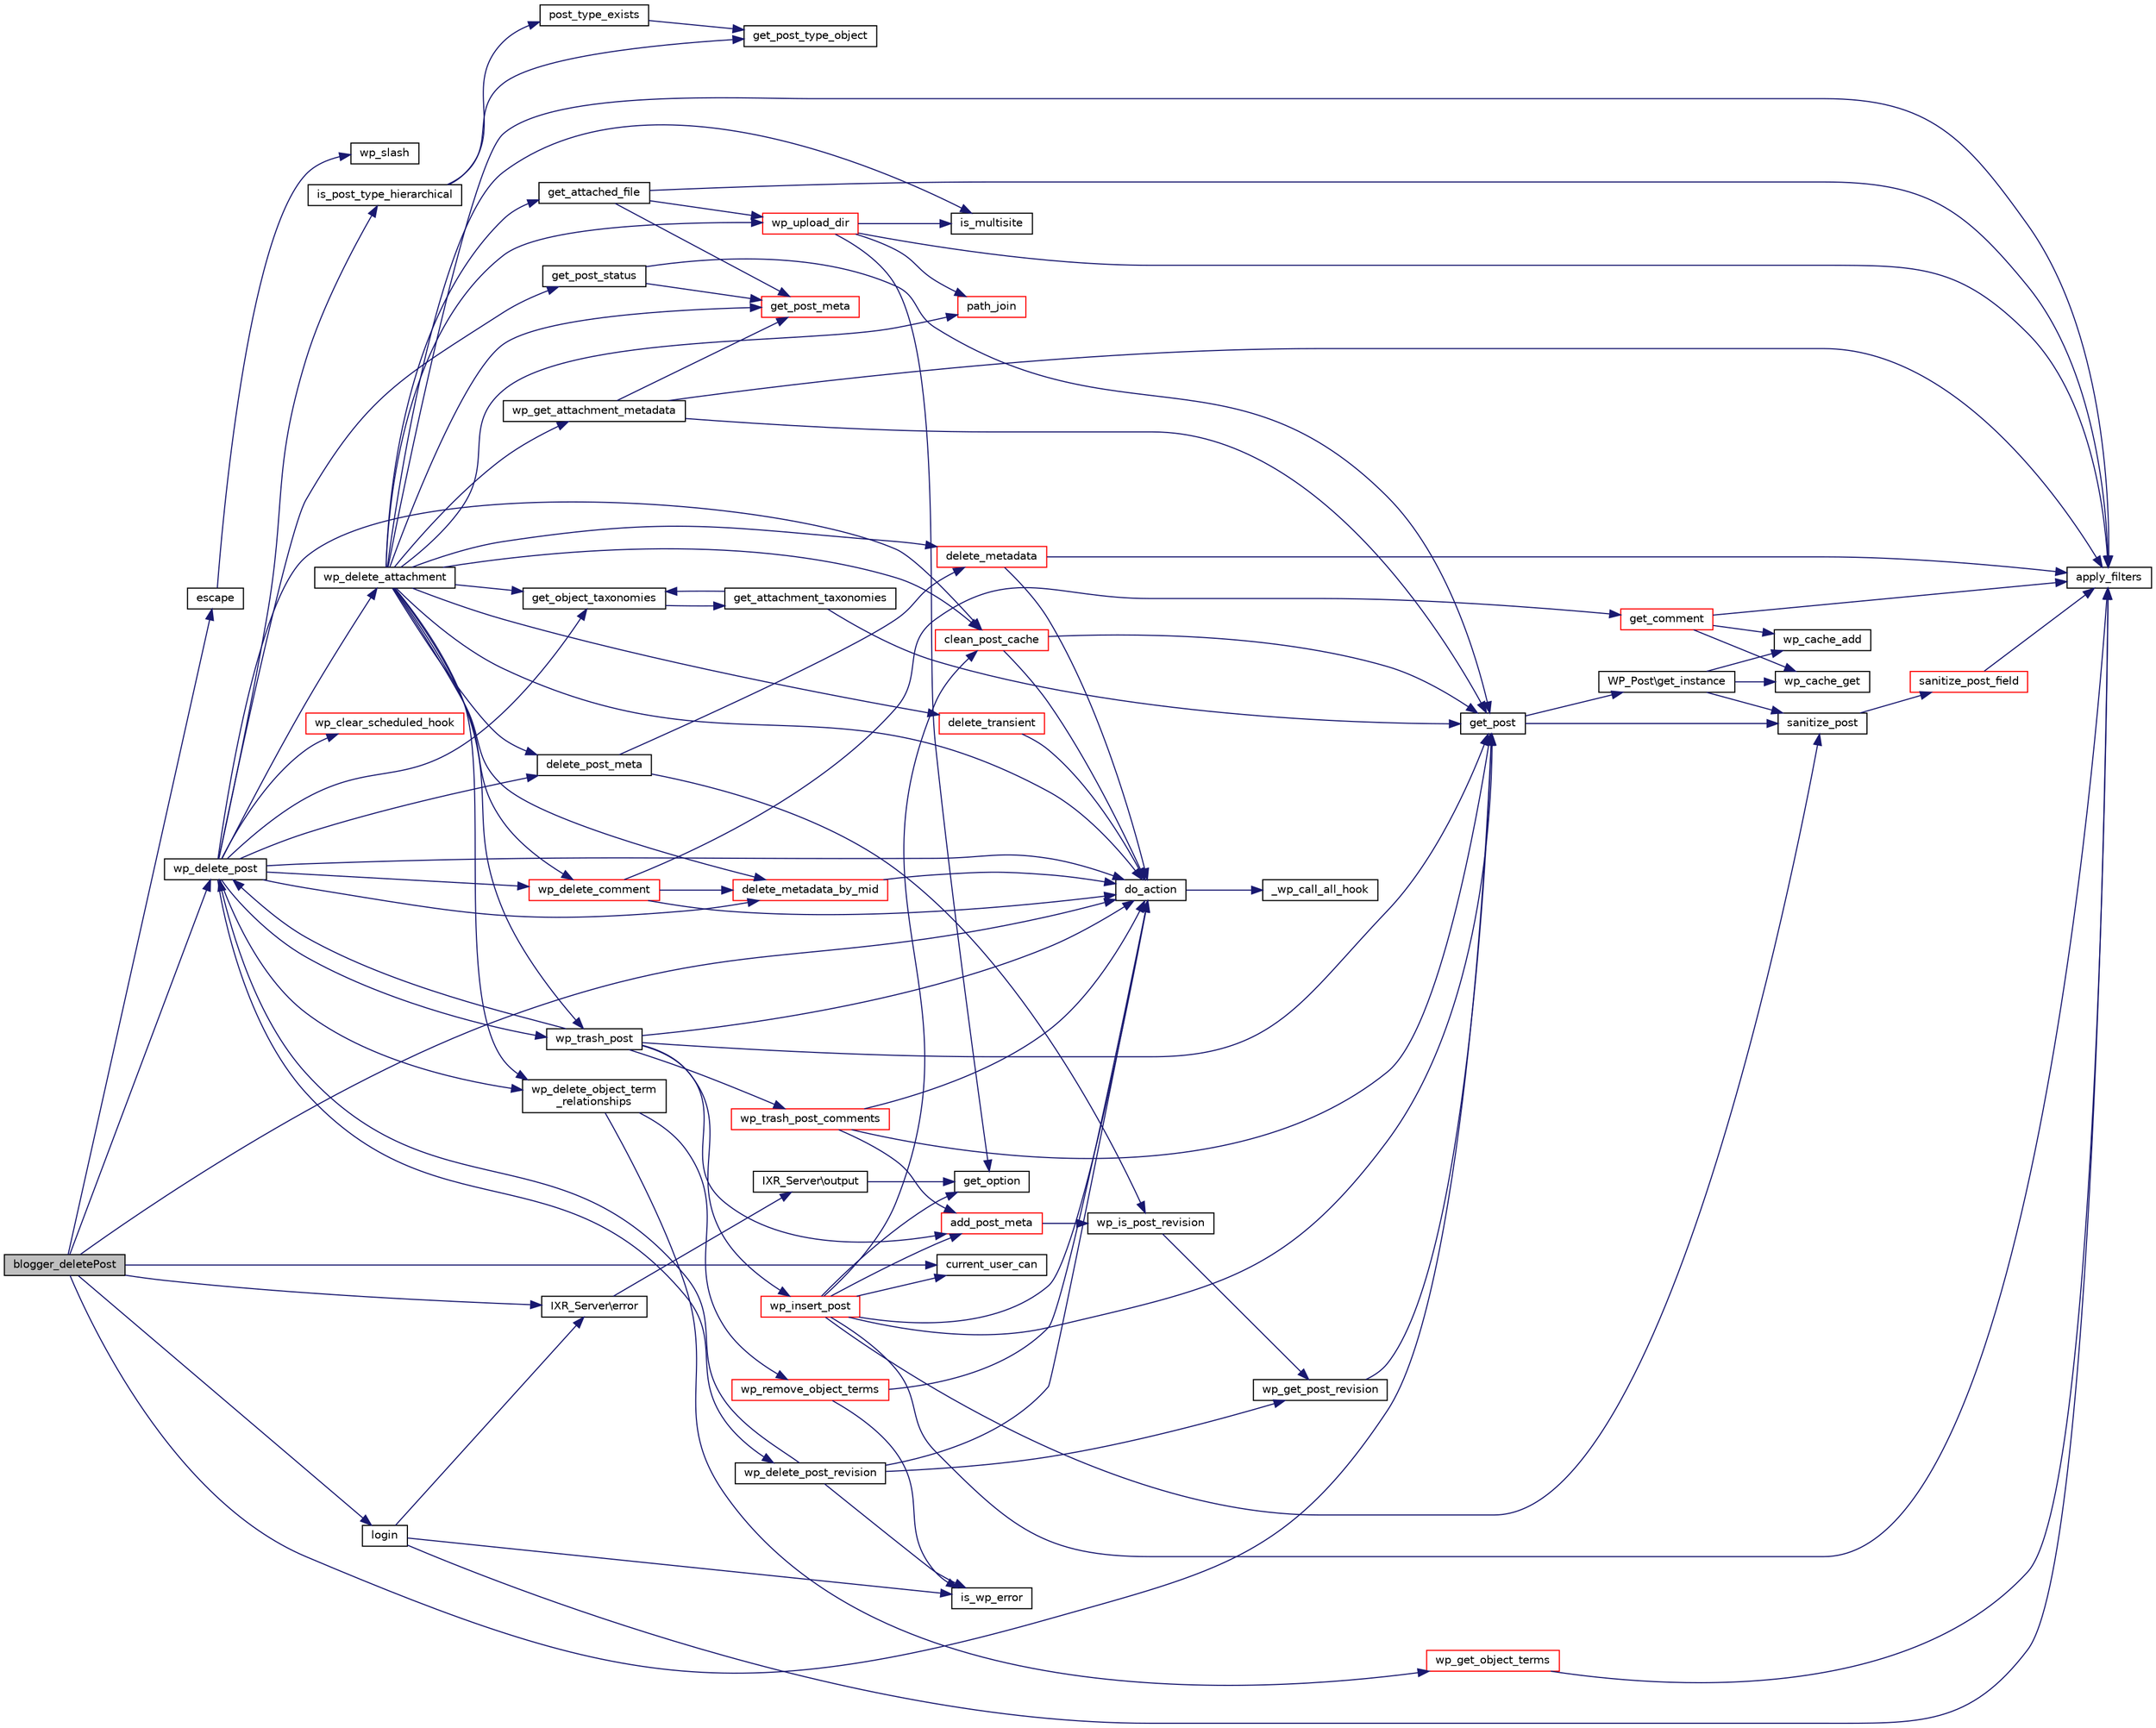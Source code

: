 digraph "blogger_deletePost"
{
  edge [fontname="Helvetica",fontsize="10",labelfontname="Helvetica",labelfontsize="10"];
  node [fontname="Helvetica",fontsize="10",shape=record];
  rankdir="LR";
  Node1 [label="blogger_deletePost",height=0.2,width=0.4,color="black", fillcolor="grey75", style="filled", fontcolor="black"];
  Node1 -> Node2 [color="midnightblue",fontsize="10",style="solid",fontname="Helvetica"];
  Node2 [label="escape",height=0.2,width=0.4,color="black", fillcolor="white", style="filled",URL="$classwp__xmlrpc__server.html#a63816d507f93588425abb61186129cc7"];
  Node2 -> Node3 [color="midnightblue",fontsize="10",style="solid",fontname="Helvetica"];
  Node3 [label="wp_slash",height=0.2,width=0.4,color="black", fillcolor="white", style="filled",URL="$formatting_8php.html#aa5eab0fce35c72689998f801b8fc7dfe"];
  Node1 -> Node4 [color="midnightblue",fontsize="10",style="solid",fontname="Helvetica"];
  Node4 [label="login",height=0.2,width=0.4,color="black", fillcolor="white", style="filled",URL="$classwp__xmlrpc__server.html#ad870c94a5775868891f6c50b9818d627"];
  Node4 -> Node5 [color="midnightblue",fontsize="10",style="solid",fontname="Helvetica"];
  Node5 [label="apply_filters",height=0.2,width=0.4,color="black", fillcolor="white", style="filled",URL="$load-scripts_8php.html#a54639394aa645a2277ea41f3cbd23247"];
  Node4 -> Node6 [color="midnightblue",fontsize="10",style="solid",fontname="Helvetica"];
  Node6 [label="IXR_Server\\error",height=0.2,width=0.4,color="black", fillcolor="white", style="filled",URL="$class_i_x_r___server.html#ab1bf1e04adffd0d87191b7234a18295c"];
  Node6 -> Node7 [color="midnightblue",fontsize="10",style="solid",fontname="Helvetica"];
  Node7 [label="IXR_Server\\output",height=0.2,width=0.4,color="black", fillcolor="white", style="filled",URL="$class_i_x_r___server.html#ab0ea2cdad4a5c3a60042c570e971329c"];
  Node7 -> Node8 [color="midnightblue",fontsize="10",style="solid",fontname="Helvetica"];
  Node8 [label="get_option",height=0.2,width=0.4,color="black", fillcolor="white", style="filled",URL="$load-scripts_8php.html#aaf1220eff85fdd291725eabf743b2ed3"];
  Node4 -> Node9 [color="midnightblue",fontsize="10",style="solid",fontname="Helvetica"];
  Node9 [label="is_wp_error",height=0.2,width=0.4,color="black", fillcolor="white", style="filled",URL="$class-wp-error_8php.html#a741b5ec807dbba8d2a0851e32e7d926c"];
  Node1 -> Node6 [color="midnightblue",fontsize="10",style="solid",fontname="Helvetica"];
  Node1 -> Node10 [color="midnightblue",fontsize="10",style="solid",fontname="Helvetica"];
  Node10 [label="do_action",height=0.2,width=0.4,color="black", fillcolor="white", style="filled",URL="$wp-includes_2plugin_8php.html#aed75045b0b4572e55462b37b063a77cc"];
  Node10 -> Node11 [color="midnightblue",fontsize="10",style="solid",fontname="Helvetica"];
  Node11 [label="_wp_call_all_hook",height=0.2,width=0.4,color="black", fillcolor="white", style="filled",URL="$wp-includes_2plugin_8php.html#af891e88ab346a2da31111facfcf6b2cf"];
  Node1 -> Node12 [color="midnightblue",fontsize="10",style="solid",fontname="Helvetica"];
  Node12 [label="get_post",height=0.2,width=0.4,color="black", fillcolor="white", style="filled",URL="$wp-includes_2post_8php.html#a39e30b5bbefa3b21d828591673150b89"];
  Node12 -> Node13 [color="midnightblue",fontsize="10",style="solid",fontname="Helvetica"];
  Node13 [label="sanitize_post",height=0.2,width=0.4,color="black", fillcolor="white", style="filled",URL="$wp-includes_2post_8php.html#a8eebee8e7e751c84f75b5d4da365438c"];
  Node13 -> Node14 [color="midnightblue",fontsize="10",style="solid",fontname="Helvetica"];
  Node14 [label="sanitize_post_field",height=0.2,width=0.4,color="red", fillcolor="white", style="filled",URL="$wp-includes_2post_8php.html#addfb1c1acdc2e6b318105d1ebb537ce8"];
  Node14 -> Node5 [color="midnightblue",fontsize="10",style="solid",fontname="Helvetica"];
  Node12 -> Node15 [color="midnightblue",fontsize="10",style="solid",fontname="Helvetica"];
  Node15 [label="WP_Post\\get_instance",height=0.2,width=0.4,color="black", fillcolor="white", style="filled",URL="$class_w_p___post.html#aaa48c3381efbd06826faee0b4cd5ba36"];
  Node15 -> Node16 [color="midnightblue",fontsize="10",style="solid",fontname="Helvetica"];
  Node16 [label="wp_cache_get",height=0.2,width=0.4,color="black", fillcolor="white", style="filled",URL="$cache_8php.html#a52d28494b9cb573cc6e70fb1443bc0d9"];
  Node15 -> Node13 [color="midnightblue",fontsize="10",style="solid",fontname="Helvetica"];
  Node15 -> Node17 [color="midnightblue",fontsize="10",style="solid",fontname="Helvetica"];
  Node17 [label="wp_cache_add",height=0.2,width=0.4,color="black", fillcolor="white", style="filled",URL="$cache_8php.html#ac8a445bf911474acff976c696058ec1a"];
  Node1 -> Node18 [color="midnightblue",fontsize="10",style="solid",fontname="Helvetica"];
  Node18 [label="current_user_can",height=0.2,width=0.4,color="black", fillcolor="white", style="filled",URL="$capabilities_8php.html#a3cea61656956bc24826e04276a5847fc"];
  Node1 -> Node19 [color="midnightblue",fontsize="10",style="solid",fontname="Helvetica"];
  Node19 [label="wp_delete_post",height=0.2,width=0.4,color="black", fillcolor="white", style="filled",URL="$wp-includes_2post_8php.html#affbeae076f02be4fd44a2019f39a6928"];
  Node19 -> Node20 [color="midnightblue",fontsize="10",style="solid",fontname="Helvetica"];
  Node20 [label="get_post_status",height=0.2,width=0.4,color="black", fillcolor="white", style="filled",URL="$wp-includes_2post_8php.html#a98737d92a96de54534562fb6f707f25c"];
  Node20 -> Node12 [color="midnightblue",fontsize="10",style="solid",fontname="Helvetica"];
  Node20 -> Node21 [color="midnightblue",fontsize="10",style="solid",fontname="Helvetica"];
  Node21 [label="get_post_meta",height=0.2,width=0.4,color="red", fillcolor="white", style="filled",URL="$wp-includes_2post_8php.html#a5ac8d9eefeeb2ac8b45650a335971b81"];
  Node19 -> Node22 [color="midnightblue",fontsize="10",style="solid",fontname="Helvetica"];
  Node22 [label="wp_trash_post",height=0.2,width=0.4,color="black", fillcolor="white", style="filled",URL="$wp-includes_2post_8php.html#a4d499fa89c9cb5fb7f3bea60c2368c37"];
  Node22 -> Node19 [color="midnightblue",fontsize="10",style="solid",fontname="Helvetica"];
  Node22 -> Node12 [color="midnightblue",fontsize="10",style="solid",fontname="Helvetica"];
  Node22 -> Node10 [color="midnightblue",fontsize="10",style="solid",fontname="Helvetica"];
  Node22 -> Node23 [color="midnightblue",fontsize="10",style="solid",fontname="Helvetica"];
  Node23 [label="add_post_meta",height=0.2,width=0.4,color="red", fillcolor="white", style="filled",URL="$wp-includes_2post_8php.html#abde221cb7b8ad0a247496ce2a3c0e68e"];
  Node23 -> Node24 [color="midnightblue",fontsize="10",style="solid",fontname="Helvetica"];
  Node24 [label="wp_is_post_revision",height=0.2,width=0.4,color="black", fillcolor="white", style="filled",URL="$wp-includes_2revision_8php.html#a700214c190eec741ced5d495e4640aa9"];
  Node24 -> Node25 [color="midnightblue",fontsize="10",style="solid",fontname="Helvetica"];
  Node25 [label="wp_get_post_revision",height=0.2,width=0.4,color="black", fillcolor="white", style="filled",URL="$wp-includes_2revision_8php.html#a9ecc59d15b04a123bdb3a0f9c178ada5"];
  Node25 -> Node12 [color="midnightblue",fontsize="10",style="solid",fontname="Helvetica"];
  Node22 -> Node26 [color="midnightblue",fontsize="10",style="solid",fontname="Helvetica"];
  Node26 [label="wp_insert_post",height=0.2,width=0.4,color="red", fillcolor="white", style="filled",URL="$wp-includes_2post_8php.html#abe56ec86f0cf7c5048f82f3d593cccd3"];
  Node26 -> Node8 [color="midnightblue",fontsize="10",style="solid",fontname="Helvetica"];
  Node26 -> Node13 [color="midnightblue",fontsize="10",style="solid",fontname="Helvetica"];
  Node26 -> Node12 [color="midnightblue",fontsize="10",style="solid",fontname="Helvetica"];
  Node26 -> Node5 [color="midnightblue",fontsize="10",style="solid",fontname="Helvetica"];
  Node26 -> Node18 [color="midnightblue",fontsize="10",style="solid",fontname="Helvetica"];
  Node26 -> Node10 [color="midnightblue",fontsize="10",style="solid",fontname="Helvetica"];
  Node26 -> Node23 [color="midnightblue",fontsize="10",style="solid",fontname="Helvetica"];
  Node26 -> Node27 [color="midnightblue",fontsize="10",style="solid",fontname="Helvetica"];
  Node27 [label="clean_post_cache",height=0.2,width=0.4,color="red", fillcolor="white", style="filled",URL="$wp-includes_2post_8php.html#ad7ce8863b0c3c4b610ac6ae8d0b8121f"];
  Node27 -> Node12 [color="midnightblue",fontsize="10",style="solid",fontname="Helvetica"];
  Node27 -> Node10 [color="midnightblue",fontsize="10",style="solid",fontname="Helvetica"];
  Node22 -> Node28 [color="midnightblue",fontsize="10",style="solid",fontname="Helvetica"];
  Node28 [label="wp_trash_post_comments",height=0.2,width=0.4,color="red", fillcolor="white", style="filled",URL="$wp-includes_2post_8php.html#a95126ce095aa8a3d34777e2c99ecb470"];
  Node28 -> Node12 [color="midnightblue",fontsize="10",style="solid",fontname="Helvetica"];
  Node28 -> Node10 [color="midnightblue",fontsize="10",style="solid",fontname="Helvetica"];
  Node28 -> Node23 [color="midnightblue",fontsize="10",style="solid",fontname="Helvetica"];
  Node19 -> Node29 [color="midnightblue",fontsize="10",style="solid",fontname="Helvetica"];
  Node29 [label="wp_delete_attachment",height=0.2,width=0.4,color="black", fillcolor="white", style="filled",URL="$wp-includes_2post_8php.html#a353f54ac06d8c38c531a97637d0cb164"];
  Node29 -> Node22 [color="midnightblue",fontsize="10",style="solid",fontname="Helvetica"];
  Node29 -> Node30 [color="midnightblue",fontsize="10",style="solid",fontname="Helvetica"];
  Node30 [label="delete_post_meta",height=0.2,width=0.4,color="black", fillcolor="white", style="filled",URL="$wp-includes_2post_8php.html#a138c55d0c3508741575e1f3fad256f65"];
  Node30 -> Node24 [color="midnightblue",fontsize="10",style="solid",fontname="Helvetica"];
  Node30 -> Node31 [color="midnightblue",fontsize="10",style="solid",fontname="Helvetica"];
  Node31 [label="delete_metadata",height=0.2,width=0.4,color="red", fillcolor="white", style="filled",URL="$meta_8php.html#ad0369e71d632895be530f5693855ec95"];
  Node31 -> Node5 [color="midnightblue",fontsize="10",style="solid",fontname="Helvetica"];
  Node31 -> Node10 [color="midnightblue",fontsize="10",style="solid",fontname="Helvetica"];
  Node29 -> Node32 [color="midnightblue",fontsize="10",style="solid",fontname="Helvetica"];
  Node32 [label="wp_get_attachment_metadata",height=0.2,width=0.4,color="black", fillcolor="white", style="filled",URL="$wp-includes_2post_8php.html#a08a3d66142c2d31d6fdb95b1efac7185"];
  Node32 -> Node12 [color="midnightblue",fontsize="10",style="solid",fontname="Helvetica"];
  Node32 -> Node21 [color="midnightblue",fontsize="10",style="solid",fontname="Helvetica"];
  Node32 -> Node5 [color="midnightblue",fontsize="10",style="solid",fontname="Helvetica"];
  Node29 -> Node21 [color="midnightblue",fontsize="10",style="solid",fontname="Helvetica"];
  Node29 -> Node33 [color="midnightblue",fontsize="10",style="solid",fontname="Helvetica"];
  Node33 [label="get_attached_file",height=0.2,width=0.4,color="black", fillcolor="white", style="filled",URL="$wp-includes_2post_8php.html#a2fbf261bc95d1c62b001c630e19c07d8"];
  Node33 -> Node21 [color="midnightblue",fontsize="10",style="solid",fontname="Helvetica"];
  Node33 -> Node34 [color="midnightblue",fontsize="10",style="solid",fontname="Helvetica"];
  Node34 [label="wp_upload_dir",height=0.2,width=0.4,color="red", fillcolor="white", style="filled",URL="$wp-includes_2functions_8php.html#a56ac642deeb8d6695877aade6e77ee62"];
  Node34 -> Node8 [color="midnightblue",fontsize="10",style="solid",fontname="Helvetica"];
  Node34 -> Node35 [color="midnightblue",fontsize="10",style="solid",fontname="Helvetica"];
  Node35 [label="path_join",height=0.2,width=0.4,color="red", fillcolor="white", style="filled",URL="$wp-includes_2functions_8php.html#a8a71f9902193fd3868160d28e04027c8"];
  Node34 -> Node36 [color="midnightblue",fontsize="10",style="solid",fontname="Helvetica"];
  Node36 [label="is_multisite",height=0.2,width=0.4,color="black", fillcolor="white", style="filled",URL="$load_8php.html#a72e5386fcd7a5ce7526d208d0b03a0af"];
  Node34 -> Node5 [color="midnightblue",fontsize="10",style="solid",fontname="Helvetica"];
  Node33 -> Node5 [color="midnightblue",fontsize="10",style="solid",fontname="Helvetica"];
  Node29 -> Node36 [color="midnightblue",fontsize="10",style="solid",fontname="Helvetica"];
  Node29 -> Node37 [color="midnightblue",fontsize="10",style="solid",fontname="Helvetica"];
  Node37 [label="delete_transient",height=0.2,width=0.4,color="red", fillcolor="white", style="filled",URL="$option_8php.html#a5f714ed7fb1ec27740c1e8a8e441b178"];
  Node37 -> Node10 [color="midnightblue",fontsize="10",style="solid",fontname="Helvetica"];
  Node29 -> Node10 [color="midnightblue",fontsize="10",style="solid",fontname="Helvetica"];
  Node29 -> Node38 [color="midnightblue",fontsize="10",style="solid",fontname="Helvetica"];
  Node38 [label="wp_delete_object_term\l_relationships",height=0.2,width=0.4,color="black", fillcolor="white", style="filled",URL="$wp-includes_2taxonomy_8php.html#a4a93ce68bc9575ba8b00e996fe5835ec"];
  Node38 -> Node39 [color="midnightblue",fontsize="10",style="solid",fontname="Helvetica"];
  Node39 [label="wp_get_object_terms",height=0.2,width=0.4,color="red", fillcolor="white", style="filled",URL="$wp-includes_2taxonomy_8php.html#a19f6a158be4230ff7cd638dfd435f7ef"];
  Node39 -> Node5 [color="midnightblue",fontsize="10",style="solid",fontname="Helvetica"];
  Node38 -> Node40 [color="midnightblue",fontsize="10",style="solid",fontname="Helvetica"];
  Node40 [label="wp_remove_object_terms",height=0.2,width=0.4,color="red", fillcolor="white", style="filled",URL="$wp-includes_2taxonomy_8php.html#af0172f970131af12f107ceb40b132df2"];
  Node40 -> Node9 [color="midnightblue",fontsize="10",style="solid",fontname="Helvetica"];
  Node40 -> Node10 [color="midnightblue",fontsize="10",style="solid",fontname="Helvetica"];
  Node29 -> Node41 [color="midnightblue",fontsize="10",style="solid",fontname="Helvetica"];
  Node41 [label="get_object_taxonomies",height=0.2,width=0.4,color="black", fillcolor="white", style="filled",URL="$wp-includes_2taxonomy_8php.html#aa3b28f1e1a36d4a0eed9202f6ef2f458"];
  Node41 -> Node42 [color="midnightblue",fontsize="10",style="solid",fontname="Helvetica"];
  Node42 [label="get_attachment_taxonomies",height=0.2,width=0.4,color="black", fillcolor="white", style="filled",URL="$wp-includes_2media_8php.html#abcaf611fb00f64c8c72ce37bb920a2e2"];
  Node42 -> Node12 [color="midnightblue",fontsize="10",style="solid",fontname="Helvetica"];
  Node42 -> Node41 [color="midnightblue",fontsize="10",style="solid",fontname="Helvetica"];
  Node29 -> Node31 [color="midnightblue",fontsize="10",style="solid",fontname="Helvetica"];
  Node29 -> Node43 [color="midnightblue",fontsize="10",style="solid",fontname="Helvetica"];
  Node43 [label="wp_delete_comment",height=0.2,width=0.4,color="red", fillcolor="white", style="filled",URL="$wp-includes_2comment_8php.html#a7754633416dca78a36ef5b4722e654b5"];
  Node43 -> Node44 [color="midnightblue",fontsize="10",style="solid",fontname="Helvetica"];
  Node44 [label="get_comment",height=0.2,width=0.4,color="red", fillcolor="white", style="filled",URL="$wp-includes_2comment_8php.html#abe85f29f5a3cb5cb574d8a87854cfb7a"];
  Node44 -> Node17 [color="midnightblue",fontsize="10",style="solid",fontname="Helvetica"];
  Node44 -> Node16 [color="midnightblue",fontsize="10",style="solid",fontname="Helvetica"];
  Node44 -> Node5 [color="midnightblue",fontsize="10",style="solid",fontname="Helvetica"];
  Node43 -> Node10 [color="midnightblue",fontsize="10",style="solid",fontname="Helvetica"];
  Node43 -> Node45 [color="midnightblue",fontsize="10",style="solid",fontname="Helvetica"];
  Node45 [label="delete_metadata_by_mid",height=0.2,width=0.4,color="red", fillcolor="white", style="filled",URL="$meta_8php.html#a2deea9d7ae30dd0e9cd3353fb2907806"];
  Node45 -> Node10 [color="midnightblue",fontsize="10",style="solid",fontname="Helvetica"];
  Node29 -> Node45 [color="midnightblue",fontsize="10",style="solid",fontname="Helvetica"];
  Node29 -> Node34 [color="midnightblue",fontsize="10",style="solid",fontname="Helvetica"];
  Node29 -> Node5 [color="midnightblue",fontsize="10",style="solid",fontname="Helvetica"];
  Node29 -> Node35 [color="midnightblue",fontsize="10",style="solid",fontname="Helvetica"];
  Node29 -> Node27 [color="midnightblue",fontsize="10",style="solid",fontname="Helvetica"];
  Node19 -> Node10 [color="midnightblue",fontsize="10",style="solid",fontname="Helvetica"];
  Node19 -> Node30 [color="midnightblue",fontsize="10",style="solid",fontname="Helvetica"];
  Node19 -> Node38 [color="midnightblue",fontsize="10",style="solid",fontname="Helvetica"];
  Node19 -> Node41 [color="midnightblue",fontsize="10",style="solid",fontname="Helvetica"];
  Node19 -> Node46 [color="midnightblue",fontsize="10",style="solid",fontname="Helvetica"];
  Node46 [label="is_post_type_hierarchical",height=0.2,width=0.4,color="black", fillcolor="white", style="filled",URL="$wp-includes_2post_8php.html#a787e9bcd08a5513c2af363ba4b6da6c4"];
  Node46 -> Node47 [color="midnightblue",fontsize="10",style="solid",fontname="Helvetica"];
  Node47 [label="post_type_exists",height=0.2,width=0.4,color="black", fillcolor="white", style="filled",URL="$wp-includes_2post_8php.html#a18d1a9dc5c15034a16a07a4c389cdf1d"];
  Node47 -> Node48 [color="midnightblue",fontsize="10",style="solid",fontname="Helvetica"];
  Node48 [label="get_post_type_object",height=0.2,width=0.4,color="black", fillcolor="white", style="filled",URL="$wp-includes_2post_8php.html#a61c47864d25a054d86d7977ed6bc6bed"];
  Node46 -> Node48 [color="midnightblue",fontsize="10",style="solid",fontname="Helvetica"];
  Node19 -> Node49 [color="midnightblue",fontsize="10",style="solid",fontname="Helvetica"];
  Node49 [label="wp_delete_post_revision",height=0.2,width=0.4,color="black", fillcolor="white", style="filled",URL="$wp-includes_2revision_8php.html#ab5b0762ae13b50dfcaa1f8edb5a742b8"];
  Node49 -> Node25 [color="midnightblue",fontsize="10",style="solid",fontname="Helvetica"];
  Node49 -> Node19 [color="midnightblue",fontsize="10",style="solid",fontname="Helvetica"];
  Node49 -> Node9 [color="midnightblue",fontsize="10",style="solid",fontname="Helvetica"];
  Node49 -> Node10 [color="midnightblue",fontsize="10",style="solid",fontname="Helvetica"];
  Node19 -> Node43 [color="midnightblue",fontsize="10",style="solid",fontname="Helvetica"];
  Node19 -> Node45 [color="midnightblue",fontsize="10",style="solid",fontname="Helvetica"];
  Node19 -> Node27 [color="midnightblue",fontsize="10",style="solid",fontname="Helvetica"];
  Node19 -> Node50 [color="midnightblue",fontsize="10",style="solid",fontname="Helvetica"];
  Node50 [label="wp_clear_scheduled_hook",height=0.2,width=0.4,color="red", fillcolor="white", style="filled",URL="$cron_8php.html#a86c1ec51457365db2bbcf9d92218dfb7"];
}
